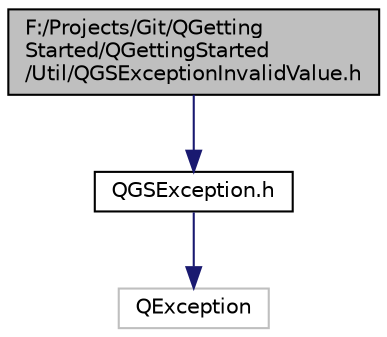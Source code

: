 digraph "F:/Projects/Git/QGettingStarted/QGettingStarted/Util/QGSExceptionInvalidValue.h"
{
  edge [fontname="Helvetica",fontsize="10",labelfontname="Helvetica",labelfontsize="10"];
  node [fontname="Helvetica",fontsize="10",shape=record];
  Node0 [label="F:/Projects/Git/QGetting\lStarted/QGettingStarted\l/Util/QGSExceptionInvalidValue.h",height=0.2,width=0.4,color="black", fillcolor="grey75", style="filled", fontcolor="black"];
  Node0 -> Node1 [color="midnightblue",fontsize="10",style="solid",fontname="Helvetica"];
  Node1 [label="QGSException.h",height=0.2,width=0.4,color="black", fillcolor="white", style="filled",URL="$_q_g_s_exception_8h.html"];
  Node1 -> Node2 [color="midnightblue",fontsize="10",style="solid",fontname="Helvetica"];
  Node2 [label="QException",height=0.2,width=0.4,color="grey75", fillcolor="white", style="filled"];
}
